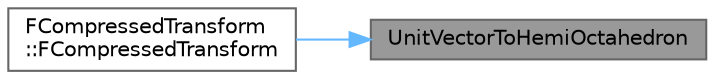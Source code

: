 digraph "UnitVectorToHemiOctahedron"
{
 // INTERACTIVE_SVG=YES
 // LATEX_PDF_SIZE
  bgcolor="transparent";
  edge [fontname=Helvetica,fontsize=10,labelfontname=Helvetica,labelfontsize=10];
  node [fontname=Helvetica,fontsize=10,shape=box,height=0.2,width=0.4];
  rankdir="RL";
  Node1 [id="Node000001",label="UnitVectorToHemiOctahedron",height=0.2,width=0.4,color="gray40", fillcolor="grey60", style="filled", fontcolor="black",tooltip=" "];
  Node1 -> Node2 [id="edge1_Node000001_Node000002",dir="back",color="steelblue1",style="solid",tooltip=" "];
  Node2 [id="Node000002",label="FCompressedTransform\l::FCompressedTransform",height=0.2,width=0.4,color="grey40", fillcolor="white", style="filled",URL="$d8/de3/structFCompressedTransform.html#afef818905ec04b9db1e66c5bd1f78623",tooltip=" "];
}
